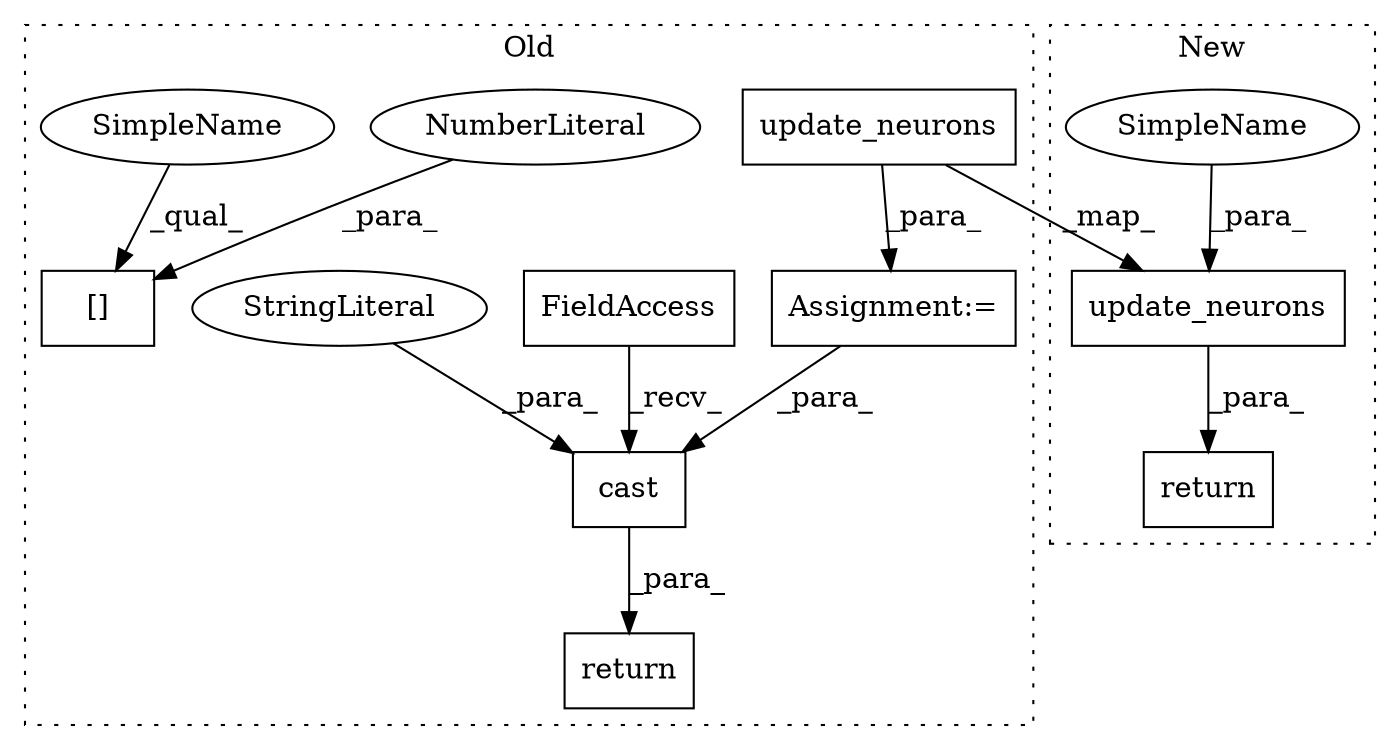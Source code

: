 digraph G {
subgraph cluster0 {
1 [label="update_neurons" a="32" s="18816,18837" l="15,1" shape="box"];
4 [label="[]" a="2" s="17947,17950" l="2,1" shape="box"];
5 [label="cast" a="32" s="18865,18893" l="5,1" shape="box"];
6 [label="NumberLiteral" a="34" s="17949" l="1" shape="ellipse"];
7 [label="FieldAccess" a="22" s="18851" l="13" shape="box"];
8 [label="Assignment:=" a="7" s="18815" l="1" shape="box"];
9 [label="StringLiteral" a="45" s="18884" l="9" shape="ellipse"];
10 [label="return" a="41" s="18844" l="7" shape="box"];
12 [label="SimpleName" a="42" s="17947" l="1" shape="ellipse"];
label = "Old";
style="dotted";
}
subgraph cluster1 {
2 [label="update_neurons" a="32" s="19823,19844" l="15,1" shape="box"];
3 [label="SimpleName" a="42" s="18489" l="1" shape="ellipse"];
11 [label="return" a="41" s="19816" l="7" shape="box"];
label = "New";
style="dotted";
}
1 -> 2 [label="_map_"];
1 -> 8 [label="_para_"];
2 -> 11 [label="_para_"];
3 -> 2 [label="_para_"];
5 -> 10 [label="_para_"];
6 -> 4 [label="_para_"];
7 -> 5 [label="_recv_"];
8 -> 5 [label="_para_"];
9 -> 5 [label="_para_"];
12 -> 4 [label="_qual_"];
}